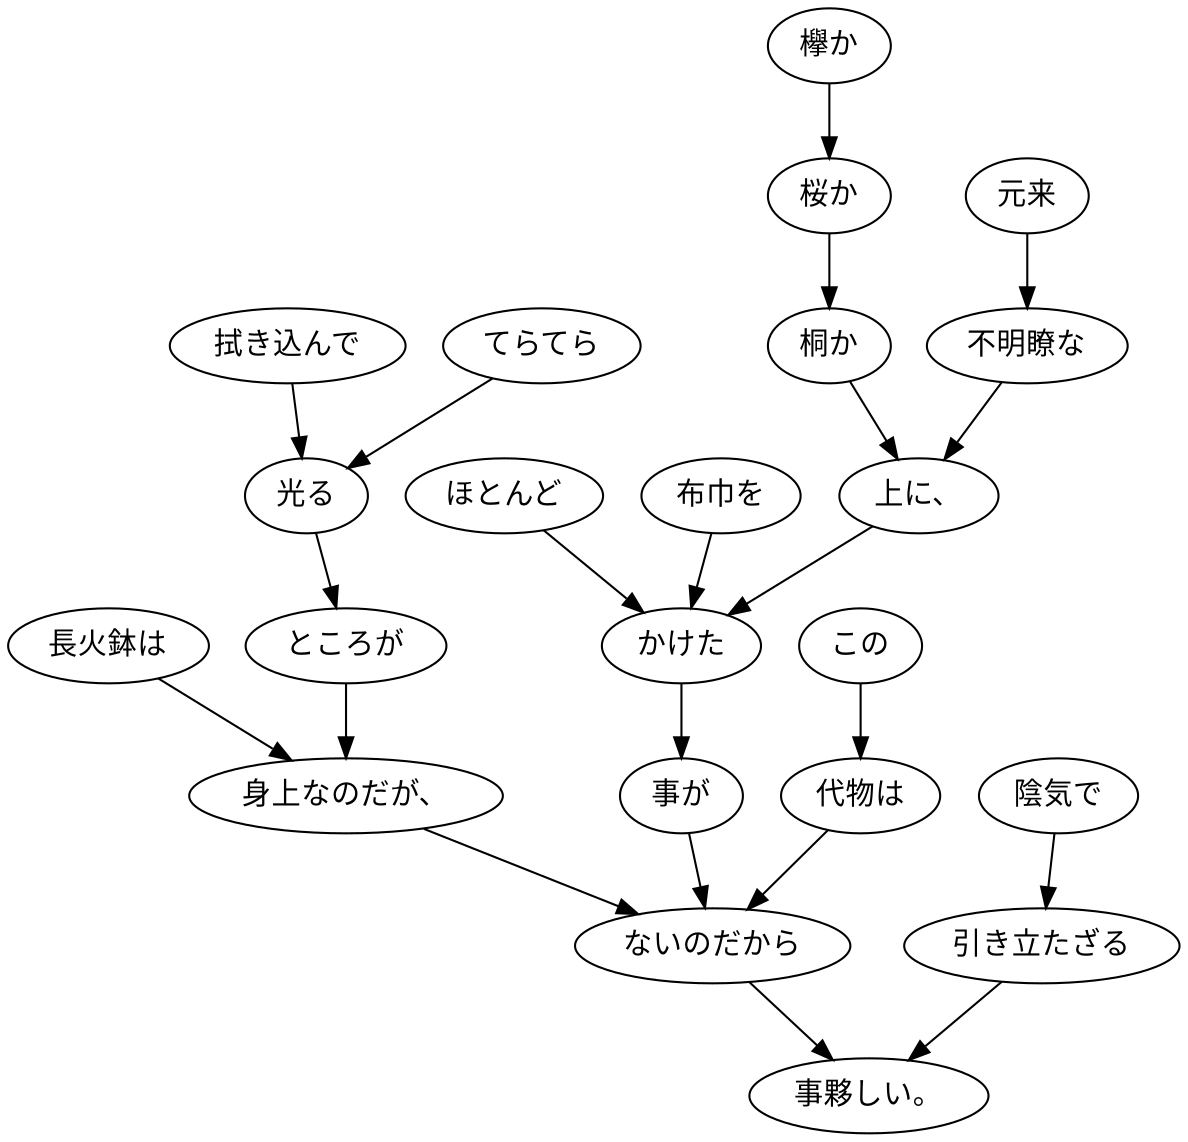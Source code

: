digraph graph6579 {
	node0 [label="長火鉢は"];
	node1 [label="拭き込んで"];
	node2 [label="てらてら"];
	node3 [label="光る"];
	node4 [label="ところが"];
	node5 [label="身上なのだが、"];
	node6 [label="この"];
	node7 [label="代物は"];
	node8 [label="欅か"];
	node9 [label="桜か"];
	node10 [label="桐か"];
	node11 [label="元来"];
	node12 [label="不明瞭な"];
	node13 [label="上に、"];
	node14 [label="ほとんど"];
	node15 [label="布巾を"];
	node16 [label="かけた"];
	node17 [label="事が"];
	node18 [label="ないのだから"];
	node19 [label="陰気で"];
	node20 [label="引き立たざる"];
	node21 [label="事夥しい。"];
	node0 -> node5;
	node1 -> node3;
	node2 -> node3;
	node3 -> node4;
	node4 -> node5;
	node5 -> node18;
	node6 -> node7;
	node7 -> node18;
	node8 -> node9;
	node9 -> node10;
	node10 -> node13;
	node11 -> node12;
	node12 -> node13;
	node13 -> node16;
	node14 -> node16;
	node15 -> node16;
	node16 -> node17;
	node17 -> node18;
	node18 -> node21;
	node19 -> node20;
	node20 -> node21;
}
